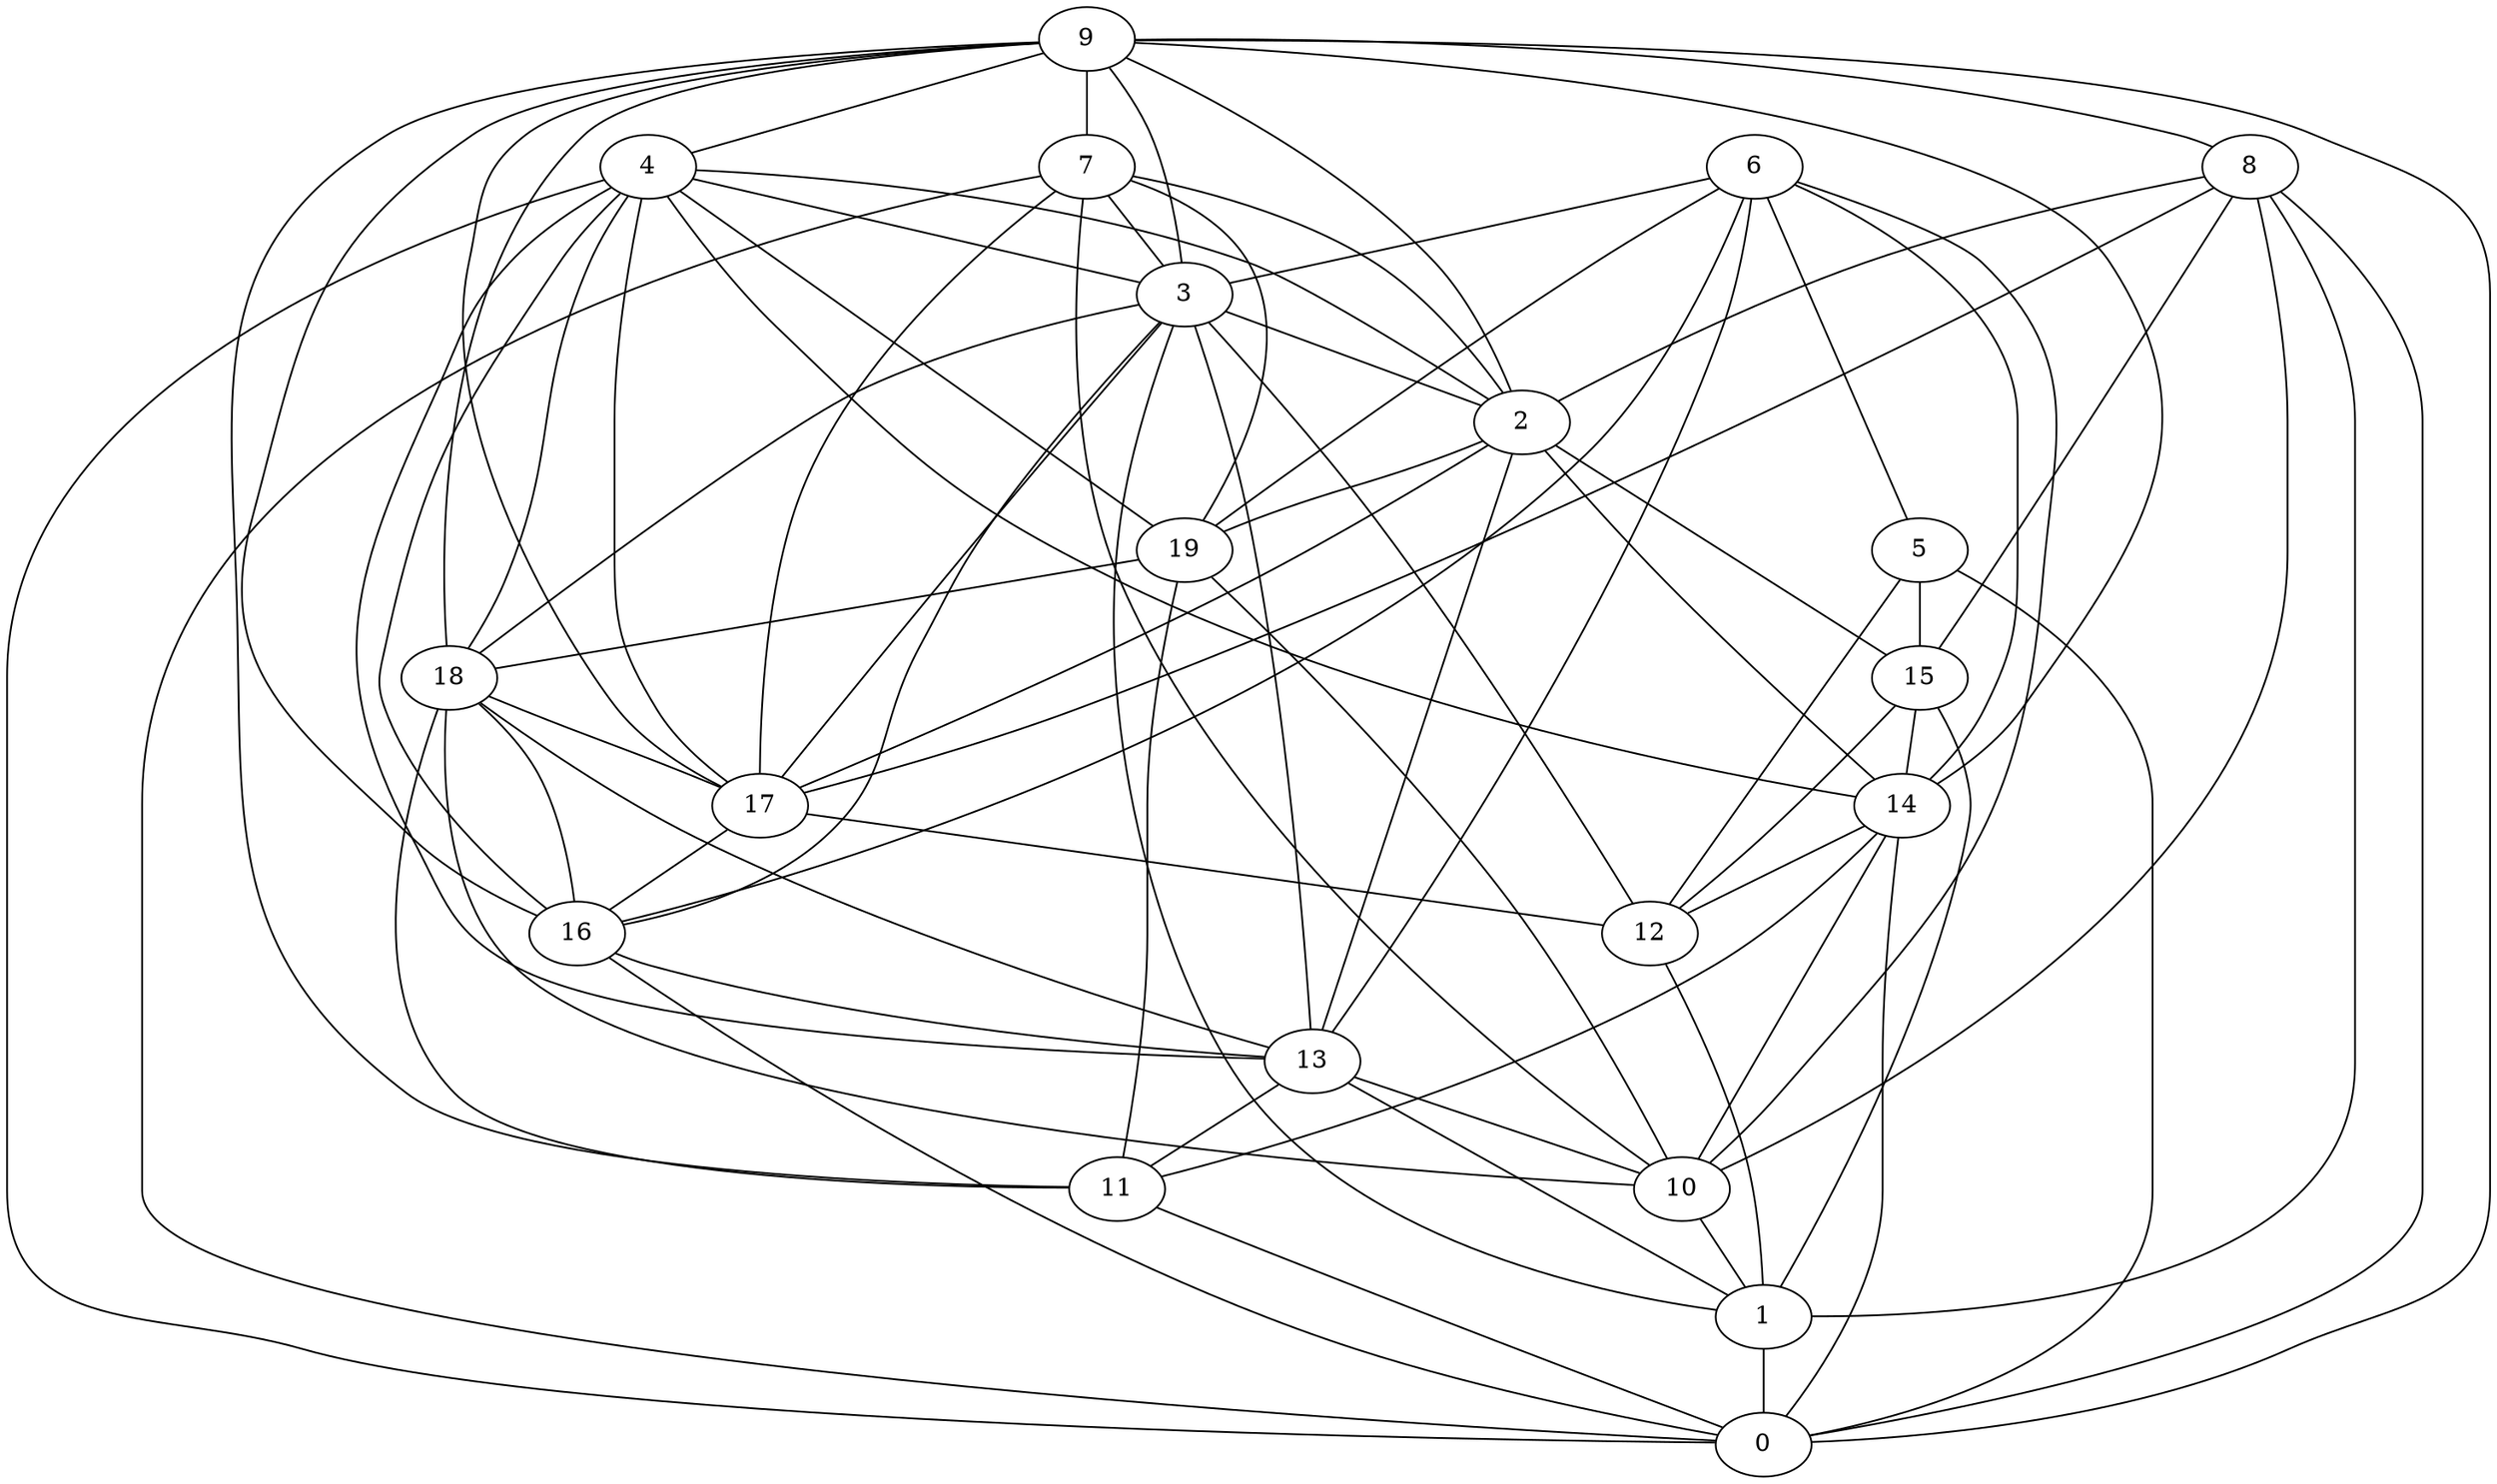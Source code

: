 digraph GG_graph {

subgraph G_graph {
edge [color = black]
"8" -> "17" [dir = none]
"5" -> "15" [dir = none]
"14" -> "12" [dir = none]
"15" -> "1" [dir = none]
"13" -> "10" [dir = none]
"13" -> "11" [dir = none]
"7" -> "3" [dir = none]
"4" -> "18" [dir = none]
"4" -> "0" [dir = none]
"4" -> "2" [dir = none]
"4" -> "13" [dir = none]
"2" -> "14" [dir = none]
"10" -> "1" [dir = none]
"16" -> "13" [dir = none]
"3" -> "16" [dir = none]
"9" -> "17" [dir = none]
"9" -> "2" [dir = none]
"6" -> "19" [dir = none]
"6" -> "16" [dir = none]
"9" -> "3" [dir = none]
"18" -> "17" [dir = none]
"9" -> "8" [dir = none]
"12" -> "1" [dir = none]
"5" -> "12" [dir = none]
"19" -> "11" [dir = none]
"7" -> "2" [dir = none]
"8" -> "1" [dir = none]
"19" -> "18" [dir = none]
"18" -> "10" [dir = none]
"9" -> "14" [dir = none]
"9" -> "11" [dir = none]
"2" -> "17" [dir = none]
"4" -> "19" [dir = none]
"1" -> "0" [dir = none]
"3" -> "17" [dir = none]
"7" -> "19" [dir = none]
"5" -> "0" [dir = none]
"6" -> "10" [dir = none]
"14" -> "0" [dir = none]
"6" -> "14" [dir = none]
"3" -> "13" [dir = none]
"2" -> "19" [dir = none]
"17" -> "12" [dir = none]
"9" -> "4" [dir = none]
"6" -> "3" [dir = none]
"18" -> "11" [dir = none]
"3" -> "12" [dir = none]
"4" -> "14" [dir = none]
"8" -> "15" [dir = none]
"14" -> "10" [dir = none]
"11" -> "0" [dir = none]
"8" -> "0" [dir = none]
"7" -> "10" [dir = none]
"13" -> "1" [dir = none]
"3" -> "2" [dir = none]
"14" -> "11" [dir = none]
"4" -> "17" [dir = none]
"9" -> "0" [dir = none]
"6" -> "13" [dir = none]
"4" -> "16" [dir = none]
"19" -> "10" [dir = none]
"6" -> "5" [dir = none]
"7" -> "0" [dir = none]
"2" -> "15" [dir = none]
"15" -> "14" [dir = none]
"16" -> "0" [dir = none]
"17" -> "16" [dir = none]
"15" -> "12" [dir = none]
"3" -> "1" [dir = none]
"18" -> "13" [dir = none]
"9" -> "7" [dir = none]
"2" -> "13" [dir = none]
"18" -> "16" [dir = none]
"8" -> "2" [dir = none]
"9" -> "18" [dir = none]
"4" -> "3" [dir = none]
"3" -> "18" [dir = none]
"7" -> "17" [dir = none]
"9" -> "16" [dir = none]
"8" -> "10" [dir = none]
}

}
